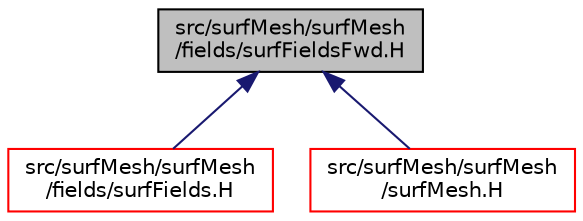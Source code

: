 digraph "src/surfMesh/surfMesh/fields/surfFieldsFwd.H"
{
  bgcolor="transparent";
  edge [fontname="Helvetica",fontsize="10",labelfontname="Helvetica",labelfontsize="10"];
  node [fontname="Helvetica",fontsize="10",shape=record];
  Node1 [label="src/surfMesh/surfMesh\l/fields/surfFieldsFwd.H",height=0.2,width=0.4,color="black", fillcolor="grey75", style="filled" fontcolor="black"];
  Node1 -> Node2 [dir="back",color="midnightblue",fontsize="10",style="solid",fontname="Helvetica"];
  Node2 [label="src/surfMesh/surfMesh\l/fields/surfFields.H",height=0.2,width=0.4,color="red",URL="$surfFields_8H.html"];
  Node1 -> Node3 [dir="back",color="midnightblue",fontsize="10",style="solid",fontname="Helvetica"];
  Node3 [label="src/surfMesh/surfMesh\l/surfMesh.H",height=0.2,width=0.4,color="red",URL="$surfMesh_8H.html"];
}
